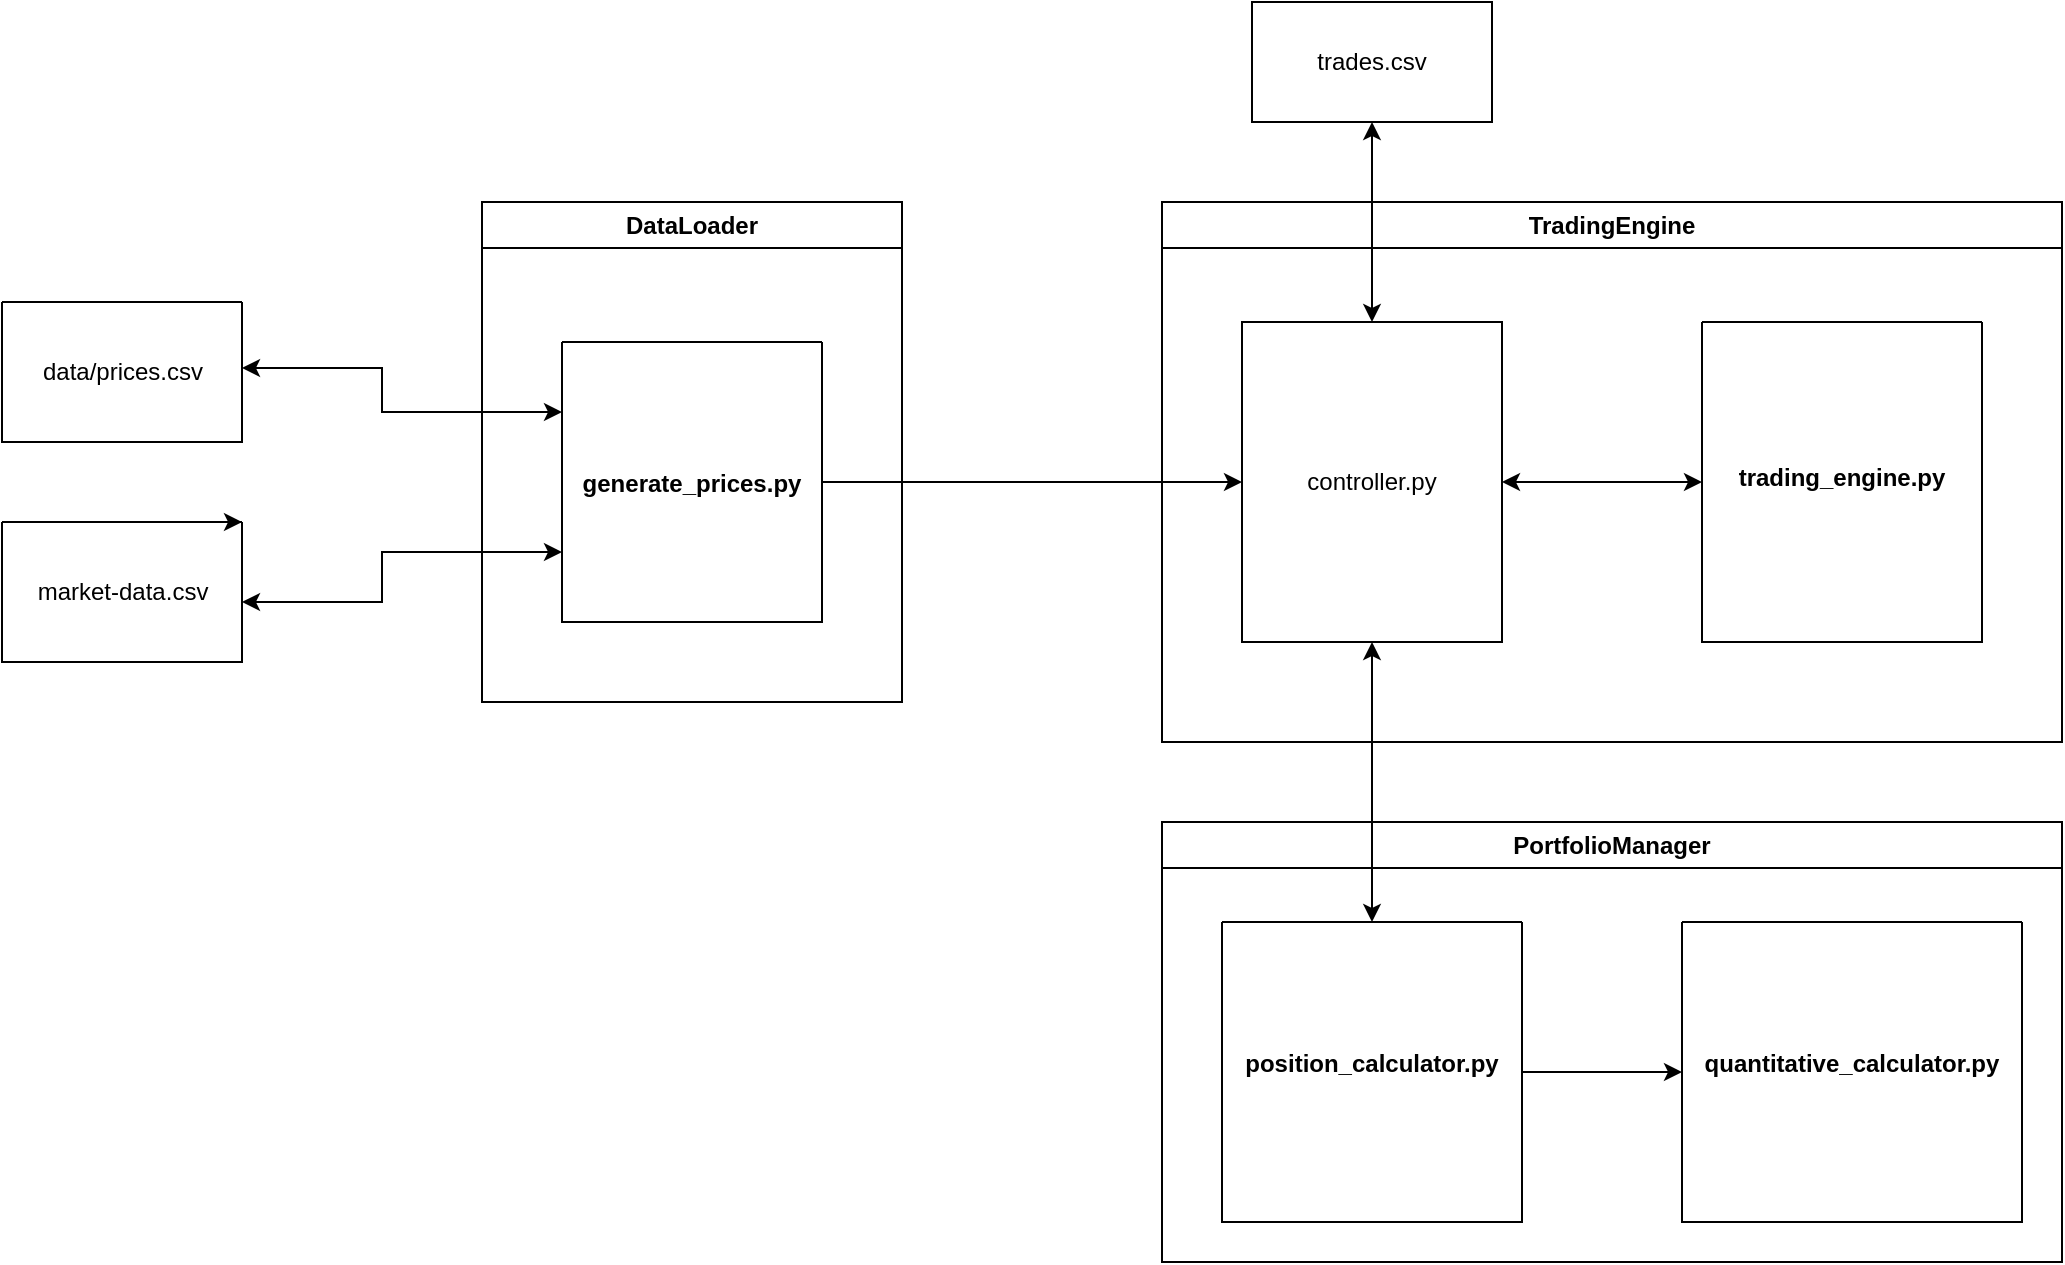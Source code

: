<mxfile version="21.3.4" type="github">
  <diagram name="Page-1" id="p1_BO4_6C53-m-4waUHZ">
    <mxGraphModel dx="2074" dy="1156" grid="1" gridSize="10" guides="1" tooltips="1" connect="1" arrows="1" fold="1" page="1" pageScale="1" pageWidth="850" pageHeight="1100" math="0" shadow="0">
      <root>
        <mxCell id="0" />
        <mxCell id="1" parent="0" />
        <mxCell id="VyKBuyyWBRmMPZ-tObt2-6" value="" style="swimlane;startSize=0;" vertex="1" parent="1">
          <mxGeometry x="40" y="370" width="120" height="70" as="geometry" />
        </mxCell>
        <mxCell id="VyKBuyyWBRmMPZ-tObt2-7" value="data/prices.csv" style="text;html=1;align=center;verticalAlign=middle;resizable=0;points=[];autosize=1;strokeColor=none;fillColor=none;" vertex="1" parent="VyKBuyyWBRmMPZ-tObt2-6">
          <mxGeometry x="10" y="20" width="100" height="30" as="geometry" />
        </mxCell>
        <mxCell id="VyKBuyyWBRmMPZ-tObt2-10" value="" style="swimlane;startSize=0;" vertex="1" parent="1">
          <mxGeometry x="40" y="480" width="120" height="70" as="geometry" />
        </mxCell>
        <mxCell id="VyKBuyyWBRmMPZ-tObt2-12" value="market-data.csv" style="text;html=1;align=center;verticalAlign=middle;resizable=0;points=[];autosize=1;strokeColor=none;fillColor=none;" vertex="1" parent="VyKBuyyWBRmMPZ-tObt2-10">
          <mxGeometry x="5" y="20" width="110" height="30" as="geometry" />
        </mxCell>
        <mxCell id="VyKBuyyWBRmMPZ-tObt2-3" value="" style="endArrow=classic;startArrow=classic;html=1;rounded=0;exitX=0.25;exitY=0;exitDx=0;exitDy=0;entryX=0;entryY=0.75;entryDx=0;entryDy=0;" edge="1" parent="VyKBuyyWBRmMPZ-tObt2-10" target="VyKBuyyWBRmMPZ-tObt2-22">
          <mxGeometry width="50" height="50" relative="1" as="geometry">
            <mxPoint x="120" y="40" as="sourcePoint" />
            <mxPoint x="270" y="40" as="targetPoint" />
            <Array as="points">
              <mxPoint x="190" y="40" />
              <mxPoint x="190" y="15" />
            </Array>
          </mxGeometry>
        </mxCell>
        <mxCell id="VyKBuyyWBRmMPZ-tObt2-19" value="TradingEngine" style="swimlane;whiteSpace=wrap;html=1;" vertex="1" parent="1">
          <mxGeometry x="620" y="320" width="450" height="270" as="geometry" />
        </mxCell>
        <mxCell id="VyKBuyyWBRmMPZ-tObt2-18" value="controller.py" style="rounded=0;whiteSpace=wrap;html=1;" vertex="1" parent="VyKBuyyWBRmMPZ-tObt2-19">
          <mxGeometry x="40" y="60" width="130" height="160" as="geometry" />
        </mxCell>
        <mxCell id="VyKBuyyWBRmMPZ-tObt2-25" value="&#xa;&#xa;&#xa;&#xa;&#xa;&#xa;&#xa;&#xa;&#xa;&#xa;&#xa;trading_engine.py" style="swimlane;startSize=0;" vertex="1" parent="VyKBuyyWBRmMPZ-tObt2-19">
          <mxGeometry x="270" y="60" width="140" height="160" as="geometry" />
        </mxCell>
        <mxCell id="VyKBuyyWBRmMPZ-tObt2-27" value="" style="endArrow=classic;startArrow=classic;html=1;rounded=0;exitX=1;exitY=0.5;exitDx=0;exitDy=0;entryX=0;entryY=0.5;entryDx=0;entryDy=0;" edge="1" parent="VyKBuyyWBRmMPZ-tObt2-19" source="VyKBuyyWBRmMPZ-tObt2-18" target="VyKBuyyWBRmMPZ-tObt2-25">
          <mxGeometry width="50" height="50" relative="1" as="geometry">
            <mxPoint x="-210" y="290" as="sourcePoint" />
            <mxPoint x="-160" y="240" as="targetPoint" />
          </mxGeometry>
        </mxCell>
        <mxCell id="VyKBuyyWBRmMPZ-tObt2-20" value="DataLoader" style="swimlane;whiteSpace=wrap;html=1;" vertex="1" parent="1">
          <mxGeometry x="280" y="320" width="210" height="250" as="geometry" />
        </mxCell>
        <mxCell id="VyKBuyyWBRmMPZ-tObt2-22" value="&#xa;&#xa;&#xa;&#xa;&#xa;&#xa;&#xa;&#xa;&#xa;&#xa;generate_prices.py" style="swimlane;startSize=0;" vertex="1" parent="VyKBuyyWBRmMPZ-tObt2-20">
          <mxGeometry x="40" y="70" width="130" height="140" as="geometry" />
        </mxCell>
        <mxCell id="VyKBuyyWBRmMPZ-tObt2-13" value="" style="endArrow=classic;startArrow=classic;html=1;rounded=0;entryX=0;entryY=0.25;entryDx=0;entryDy=0;" edge="1" parent="1" target="VyKBuyyWBRmMPZ-tObt2-22">
          <mxGeometry width="50" height="50" relative="1" as="geometry">
            <mxPoint x="160" y="403" as="sourcePoint" />
            <mxPoint x="290" y="405" as="targetPoint" />
            <Array as="points">
              <mxPoint x="230" y="403" />
              <mxPoint x="230" y="425" />
            </Array>
          </mxGeometry>
        </mxCell>
        <mxCell id="VyKBuyyWBRmMPZ-tObt2-24" value="" style="endArrow=classic;html=1;rounded=0;entryX=0;entryY=0.5;entryDx=0;entryDy=0;exitX=1;exitY=0.5;exitDx=0;exitDy=0;" edge="1" parent="1" source="VyKBuyyWBRmMPZ-tObt2-22" target="VyKBuyyWBRmMPZ-tObt2-18">
          <mxGeometry width="50" height="50" relative="1" as="geometry">
            <mxPoint x="400" y="610" as="sourcePoint" />
            <mxPoint x="450" y="560" as="targetPoint" />
          </mxGeometry>
        </mxCell>
        <mxCell id="VyKBuyyWBRmMPZ-tObt2-28" style="edgeStyle=orthogonalEdgeStyle;rounded=0;orthogonalLoop=1;jettySize=auto;html=1;exitX=0.75;exitY=0;exitDx=0;exitDy=0;entryX=1;entryY=0;entryDx=0;entryDy=0;" edge="1" parent="1" source="VyKBuyyWBRmMPZ-tObt2-10" target="VyKBuyyWBRmMPZ-tObt2-10">
          <mxGeometry relative="1" as="geometry" />
        </mxCell>
        <mxCell id="VyKBuyyWBRmMPZ-tObt2-30" value="trades.csv" style="rounded=0;whiteSpace=wrap;html=1;" vertex="1" parent="1">
          <mxGeometry x="665" y="220" width="120" height="60" as="geometry" />
        </mxCell>
        <mxCell id="VyKBuyyWBRmMPZ-tObt2-31" value="" style="endArrow=classic;startArrow=classic;html=1;rounded=0;entryX=0.5;entryY=1;entryDx=0;entryDy=0;exitX=0.5;exitY=0;exitDx=0;exitDy=0;" edge="1" parent="1" source="VyKBuyyWBRmMPZ-tObt2-18" target="VyKBuyyWBRmMPZ-tObt2-30">
          <mxGeometry width="50" height="50" relative="1" as="geometry">
            <mxPoint x="400" y="610" as="sourcePoint" />
            <mxPoint x="450" y="560" as="targetPoint" />
          </mxGeometry>
        </mxCell>
        <mxCell id="VyKBuyyWBRmMPZ-tObt2-32" value="PortfolioManager" style="swimlane;whiteSpace=wrap;html=1;" vertex="1" parent="1">
          <mxGeometry x="620" y="630" width="450" height="220" as="geometry" />
        </mxCell>
        <mxCell id="VyKBuyyWBRmMPZ-tObt2-34" value="&#xa;&#xa;&#xa;&#xa;&#xa;&#xa;&#xa;&#xa;&#xa;&#xa;quantitative_calculator.py" style="swimlane;startSize=0;" vertex="1" parent="VyKBuyyWBRmMPZ-tObt2-32">
          <mxGeometry x="260" y="50" width="170" height="150" as="geometry" />
        </mxCell>
        <mxCell id="VyKBuyyWBRmMPZ-tObt2-35" value="&#xa;&#xa;&#xa;&#xa;&#xa;&#xa;&#xa;&#xa;&#xa;&#xa;position_calculator.py" style="swimlane;startSize=0;" vertex="1" parent="VyKBuyyWBRmMPZ-tObt2-32">
          <mxGeometry x="30" y="50" width="150" height="150" as="geometry" />
        </mxCell>
        <mxCell id="VyKBuyyWBRmMPZ-tObt2-37" value="" style="endArrow=classic;html=1;rounded=0;exitX=1;exitY=0.5;exitDx=0;exitDy=0;entryX=0;entryY=0.5;entryDx=0;entryDy=0;" edge="1" parent="VyKBuyyWBRmMPZ-tObt2-32" source="VyKBuyyWBRmMPZ-tObt2-35" target="VyKBuyyWBRmMPZ-tObt2-34">
          <mxGeometry width="50" height="50" relative="1" as="geometry">
            <mxPoint x="-220" y="-20" as="sourcePoint" />
            <mxPoint x="-170" y="-70" as="targetPoint" />
          </mxGeometry>
        </mxCell>
        <mxCell id="VyKBuyyWBRmMPZ-tObt2-36" value="" style="endArrow=classic;startArrow=classic;html=1;rounded=0;exitX=0.5;exitY=0;exitDx=0;exitDy=0;" edge="1" parent="1" source="VyKBuyyWBRmMPZ-tObt2-35" target="VyKBuyyWBRmMPZ-tObt2-18">
          <mxGeometry width="50" height="50" relative="1" as="geometry">
            <mxPoint x="400" y="610" as="sourcePoint" />
            <mxPoint x="450" y="560" as="targetPoint" />
          </mxGeometry>
        </mxCell>
      </root>
    </mxGraphModel>
  </diagram>
</mxfile>
